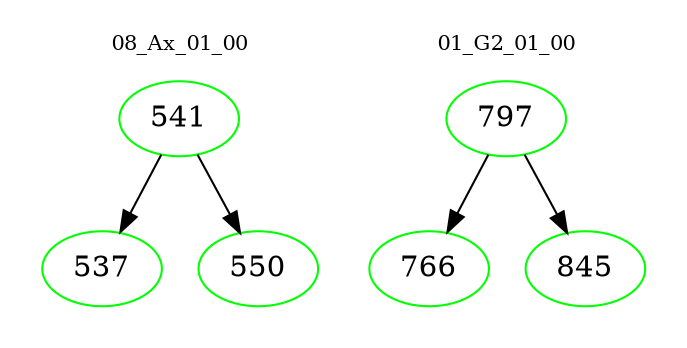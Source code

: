 digraph{
subgraph cluster_0 {
color = white
label = "08_Ax_01_00";
fontsize=10;
T0_541 [label="541", color="green"]
T0_541 -> T0_537 [color="black"]
T0_537 [label="537", color="green"]
T0_541 -> T0_550 [color="black"]
T0_550 [label="550", color="green"]
}
subgraph cluster_1 {
color = white
label = "01_G2_01_00";
fontsize=10;
T1_797 [label="797", color="green"]
T1_797 -> T1_766 [color="black"]
T1_766 [label="766", color="green"]
T1_797 -> T1_845 [color="black"]
T1_845 [label="845", color="green"]
}
}
